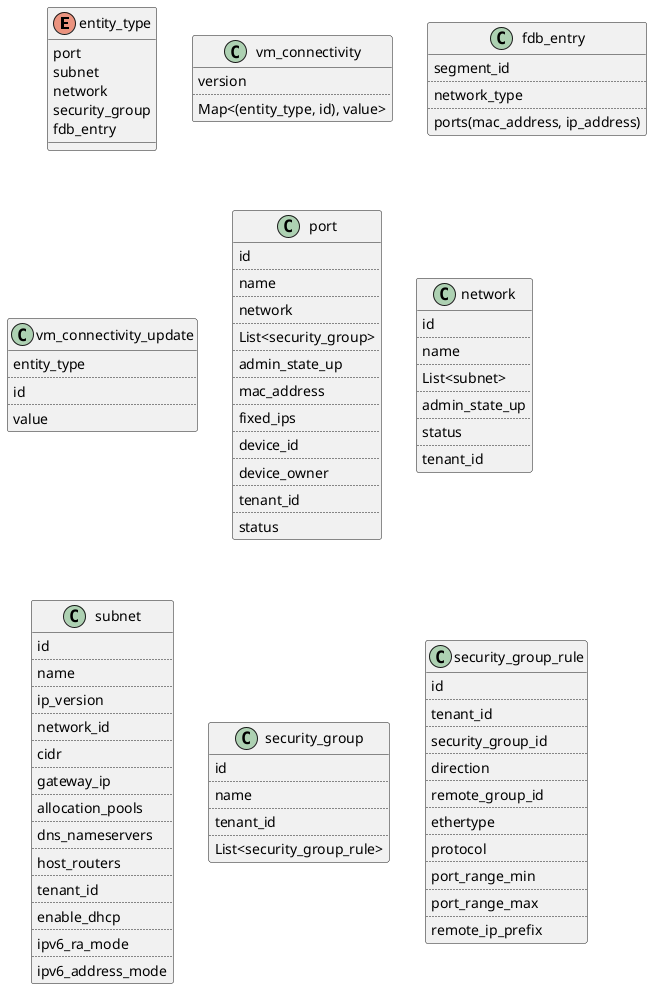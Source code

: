 @startuml

enum entity_type {
    port
    subnet
    network
    security_group
    fdb_entry
}

class vm_connectivity {
    version
    ..
    Map<(entity_type, id), value>
}

class fdb_entry {
    segment_id
    ..
    network_type
    ..
    ports(mac_address, ip_address)
}

class vm_connectivity_update {
    entity_type
    ..
    id
    ..
    value
}

class port {
    id
    ..
    name
    ..
    network
    ..
    List<security_group>
    ..
    admin_state_up
    ..
    mac_address
    ..
    fixed_ips
    ..
    device_id
    ..
    device_owner
    ..
    tenant_id
    ..
    status
}

class network {
    id
    ..
    name
    ..
    List<subnet>
    ..
    admin_state_up
    ..
    status
    ..
    tenant_id
}

class subnet {
    id
    ..
    name
    ..
    ip_version
    ..
    network_id
    ..
    cidr
    ..
    gateway_ip
    ..
    allocation_pools
    ..
    dns_nameservers
    ..
    host_routers
    ..
    tenant_id
    ..
    enable_dhcp
    ..
    ipv6_ra_mode
    ..
    ipv6_address_mode
}

class security_group {
    id
    ..
    name
    ..
    tenant_id
    ..
    List<security_group_rule>
}

class security_group_rule {
    id
    ..
    tenant_id
    ..
    security_group_id
    ..
    direction
    ..
    remote_group_id
    ..
    ethertype
    ..
    protocol
    ..
    port_range_min
    ..
    port_range_max
    ..
    remote_ip_prefix
}

@enduml